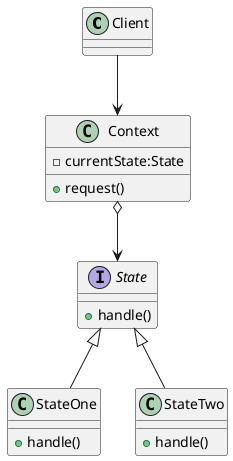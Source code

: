 @startuml

class Client

class Context {
-currentState:State
+request()
}

interface State {
+handle()
}

class StateOne {
+handle()
}

class StateTwo{
+handle()
}

Context o--> State
State <|-- StateOne
State <|-- StateTwo
Client --> Context

@enduml